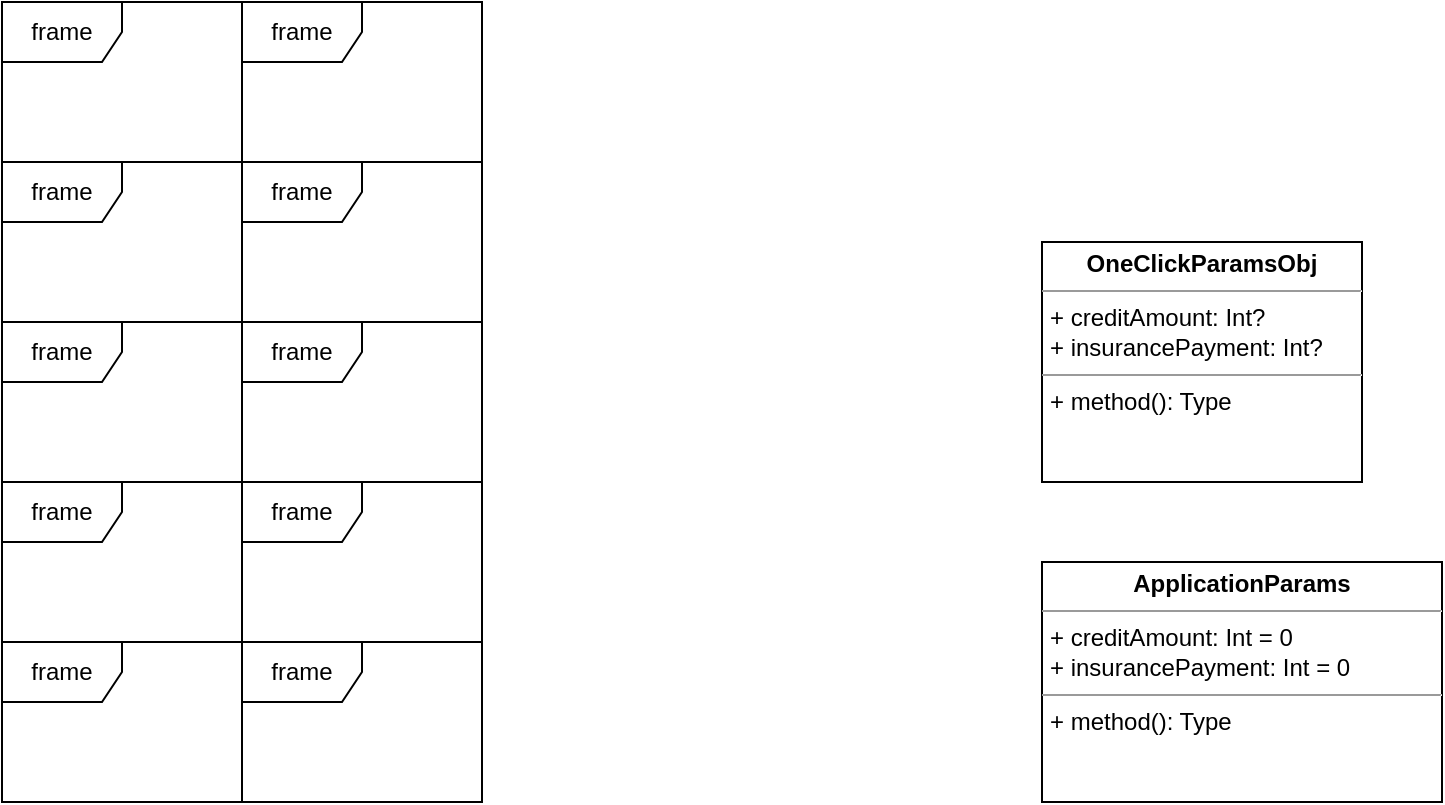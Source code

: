 <mxfile version="15.7.4" type="github">
  <diagram id="GZCWCyq-1ln4gcWg8G_8" name="Page-1">
    <mxGraphModel dx="1185" dy="643" grid="1" gridSize="10" guides="1" tooltips="1" connect="1" arrows="1" fold="1" page="1" pageScale="1" pageWidth="850" pageHeight="1100" math="0" shadow="0">
      <root>
        <mxCell id="0" />
        <mxCell id="1" parent="0" />
        <mxCell id="FaPX97W4eVH31QEpolnj-1" value="frame" style="shape=umlFrame;whiteSpace=wrap;html=1;" vertex="1" parent="1">
          <mxGeometry width="120" height="80" as="geometry" />
        </mxCell>
        <mxCell id="FaPX97W4eVH31QEpolnj-2" value="frame" style="shape=umlFrame;whiteSpace=wrap;html=1;" vertex="1" parent="1">
          <mxGeometry y="80" width="120" height="80" as="geometry" />
        </mxCell>
        <mxCell id="FaPX97W4eVH31QEpolnj-3" value="frame" style="shape=umlFrame;whiteSpace=wrap;html=1;" vertex="1" parent="1">
          <mxGeometry y="160" width="120" height="80" as="geometry" />
        </mxCell>
        <mxCell id="FaPX97W4eVH31QEpolnj-4" value="frame" style="shape=umlFrame;whiteSpace=wrap;html=1;" vertex="1" parent="1">
          <mxGeometry x="120" width="120" height="80" as="geometry" />
        </mxCell>
        <mxCell id="FaPX97W4eVH31QEpolnj-5" value="frame" style="shape=umlFrame;whiteSpace=wrap;html=1;" vertex="1" parent="1">
          <mxGeometry x="120" y="80" width="120" height="80" as="geometry" />
        </mxCell>
        <mxCell id="FaPX97W4eVH31QEpolnj-6" value="frame" style="shape=umlFrame;whiteSpace=wrap;html=1;" vertex="1" parent="1">
          <mxGeometry x="120" y="160" width="120" height="80" as="geometry" />
        </mxCell>
        <mxCell id="FaPX97W4eVH31QEpolnj-7" value="frame" style="shape=umlFrame;whiteSpace=wrap;html=1;" vertex="1" parent="1">
          <mxGeometry y="240" width="120" height="80" as="geometry" />
        </mxCell>
        <mxCell id="FaPX97W4eVH31QEpolnj-8" value="frame" style="shape=umlFrame;whiteSpace=wrap;html=1;" vertex="1" parent="1">
          <mxGeometry x="120" y="240" width="120" height="80" as="geometry" />
        </mxCell>
        <mxCell id="FaPX97W4eVH31QEpolnj-9" value="frame" style="shape=umlFrame;whiteSpace=wrap;html=1;" vertex="1" parent="1">
          <mxGeometry y="320" width="120" height="80" as="geometry" />
        </mxCell>
        <mxCell id="FaPX97W4eVH31QEpolnj-10" value="frame" style="shape=umlFrame;whiteSpace=wrap;html=1;" vertex="1" parent="1">
          <mxGeometry x="120" y="320" width="120" height="80" as="geometry" />
        </mxCell>
        <mxCell id="FaPX97W4eVH31QEpolnj-11" value="&lt;p style=&quot;margin: 0px ; margin-top: 4px ; text-align: center&quot;&gt;&lt;b&gt;OneClickParamsObj&lt;/b&gt;&lt;/p&gt;&lt;hr size=&quot;1&quot;&gt;&lt;p style=&quot;margin: 0px ; margin-left: 4px&quot;&gt;+ creditAmount: Int?&lt;/p&gt;&lt;p style=&quot;margin: 0px ; margin-left: 4px&quot;&gt;+ insurancePayment: Int?&lt;br&gt;&lt;/p&gt;&lt;hr size=&quot;1&quot;&gt;&lt;p style=&quot;margin: 0px ; margin-left: 4px&quot;&gt;+ method(): Type&lt;/p&gt;" style="verticalAlign=top;align=left;overflow=fill;fontSize=12;fontFamily=Helvetica;html=1;" vertex="1" parent="1">
          <mxGeometry x="520" y="120" width="160" height="120" as="geometry" />
        </mxCell>
        <mxCell id="FaPX97W4eVH31QEpolnj-12" value="&lt;p style=&quot;margin: 0px ; margin-top: 4px ; text-align: center&quot;&gt;&lt;b&gt;ApplicationParams&lt;/b&gt;&lt;/p&gt;&lt;hr size=&quot;1&quot;&gt;&lt;p style=&quot;margin: 0px ; margin-left: 4px&quot;&gt;+ creditAmount: Int = 0&lt;/p&gt;&lt;p style=&quot;margin: 0px ; margin-left: 4px&quot;&gt;+ insurancePayment: Int = 0&lt;br&gt;&lt;/p&gt;&lt;hr size=&quot;1&quot;&gt;&lt;p style=&quot;margin: 0px ; margin-left: 4px&quot;&gt;+ method(): Type&lt;/p&gt;" style="verticalAlign=top;align=left;overflow=fill;fontSize=12;fontFamily=Helvetica;html=1;" vertex="1" parent="1">
          <mxGeometry x="520" y="280" width="200" height="120" as="geometry" />
        </mxCell>
      </root>
    </mxGraphModel>
  </diagram>
</mxfile>
